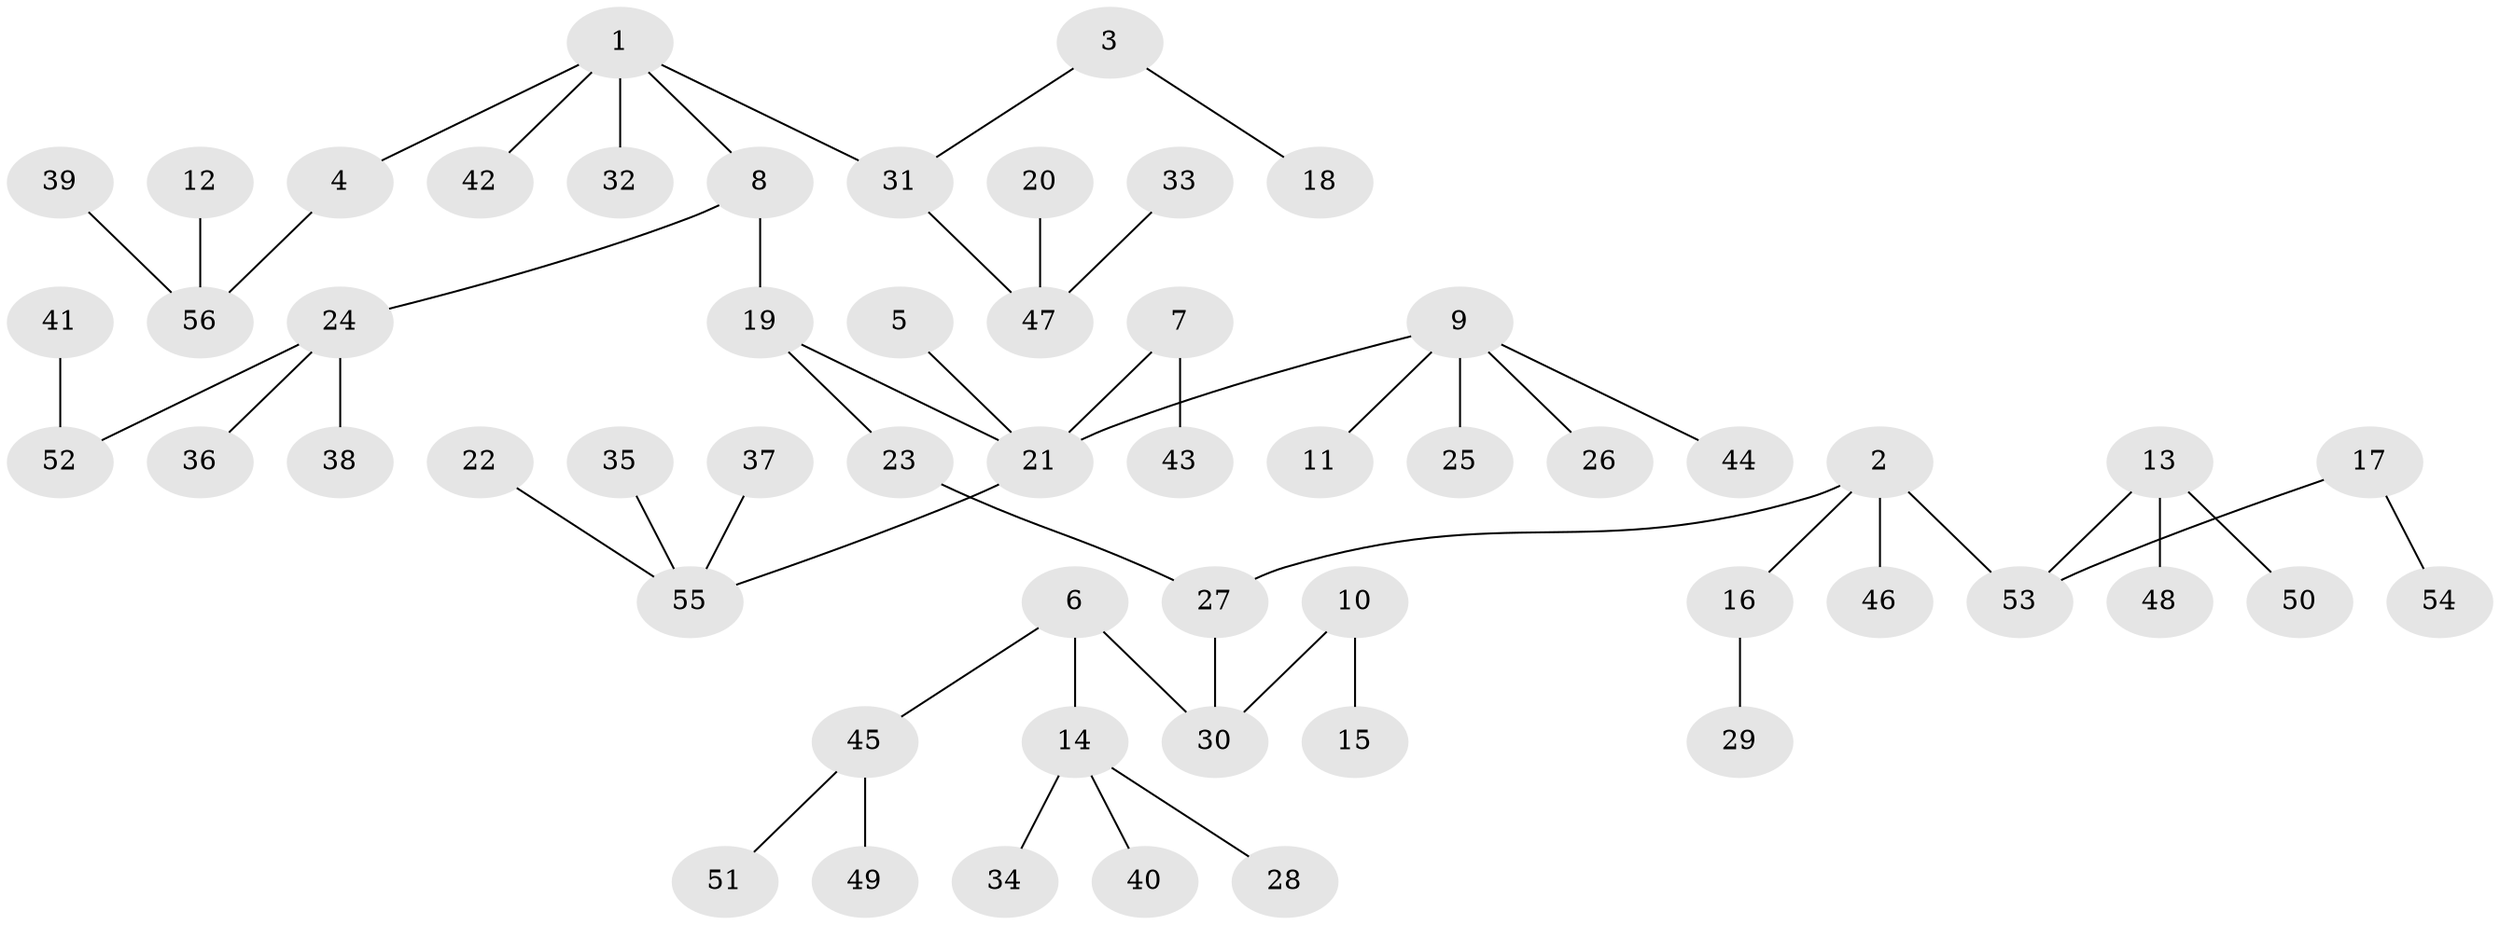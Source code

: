 // original degree distribution, {7: 0.009009009009009009, 5: 0.05405405405405406, 4: 0.09009009009009009, 2: 0.2702702702702703, 3: 0.06306306306306306, 1: 0.5045045045045045, 6: 0.009009009009009009}
// Generated by graph-tools (version 1.1) at 2025/02/03/09/25 03:02:17]
// undirected, 56 vertices, 55 edges
graph export_dot {
graph [start="1"]
  node [color=gray90,style=filled];
  1;
  2;
  3;
  4;
  5;
  6;
  7;
  8;
  9;
  10;
  11;
  12;
  13;
  14;
  15;
  16;
  17;
  18;
  19;
  20;
  21;
  22;
  23;
  24;
  25;
  26;
  27;
  28;
  29;
  30;
  31;
  32;
  33;
  34;
  35;
  36;
  37;
  38;
  39;
  40;
  41;
  42;
  43;
  44;
  45;
  46;
  47;
  48;
  49;
  50;
  51;
  52;
  53;
  54;
  55;
  56;
  1 -- 4 [weight=1.0];
  1 -- 8 [weight=1.0];
  1 -- 31 [weight=1.0];
  1 -- 32 [weight=1.0];
  1 -- 42 [weight=1.0];
  2 -- 16 [weight=1.0];
  2 -- 27 [weight=1.0];
  2 -- 46 [weight=1.0];
  2 -- 53 [weight=1.0];
  3 -- 18 [weight=1.0];
  3 -- 31 [weight=1.0];
  4 -- 56 [weight=1.0];
  5 -- 21 [weight=1.0];
  6 -- 14 [weight=1.0];
  6 -- 30 [weight=1.0];
  6 -- 45 [weight=1.0];
  7 -- 21 [weight=1.0];
  7 -- 43 [weight=1.0];
  8 -- 19 [weight=1.0];
  8 -- 24 [weight=1.0];
  9 -- 11 [weight=1.0];
  9 -- 21 [weight=1.0];
  9 -- 25 [weight=1.0];
  9 -- 26 [weight=1.0];
  9 -- 44 [weight=1.0];
  10 -- 15 [weight=1.0];
  10 -- 30 [weight=1.0];
  12 -- 56 [weight=1.0];
  13 -- 48 [weight=1.0];
  13 -- 50 [weight=1.0];
  13 -- 53 [weight=1.0];
  14 -- 28 [weight=1.0];
  14 -- 34 [weight=1.0];
  14 -- 40 [weight=1.0];
  16 -- 29 [weight=1.0];
  17 -- 53 [weight=1.0];
  17 -- 54 [weight=1.0];
  19 -- 21 [weight=1.0];
  19 -- 23 [weight=1.0];
  20 -- 47 [weight=1.0];
  21 -- 55 [weight=1.0];
  22 -- 55 [weight=1.0];
  23 -- 27 [weight=1.0];
  24 -- 36 [weight=1.0];
  24 -- 38 [weight=1.0];
  24 -- 52 [weight=1.0];
  27 -- 30 [weight=1.0];
  31 -- 47 [weight=1.0];
  33 -- 47 [weight=1.0];
  35 -- 55 [weight=1.0];
  37 -- 55 [weight=1.0];
  39 -- 56 [weight=1.0];
  41 -- 52 [weight=1.0];
  45 -- 49 [weight=1.0];
  45 -- 51 [weight=1.0];
}
